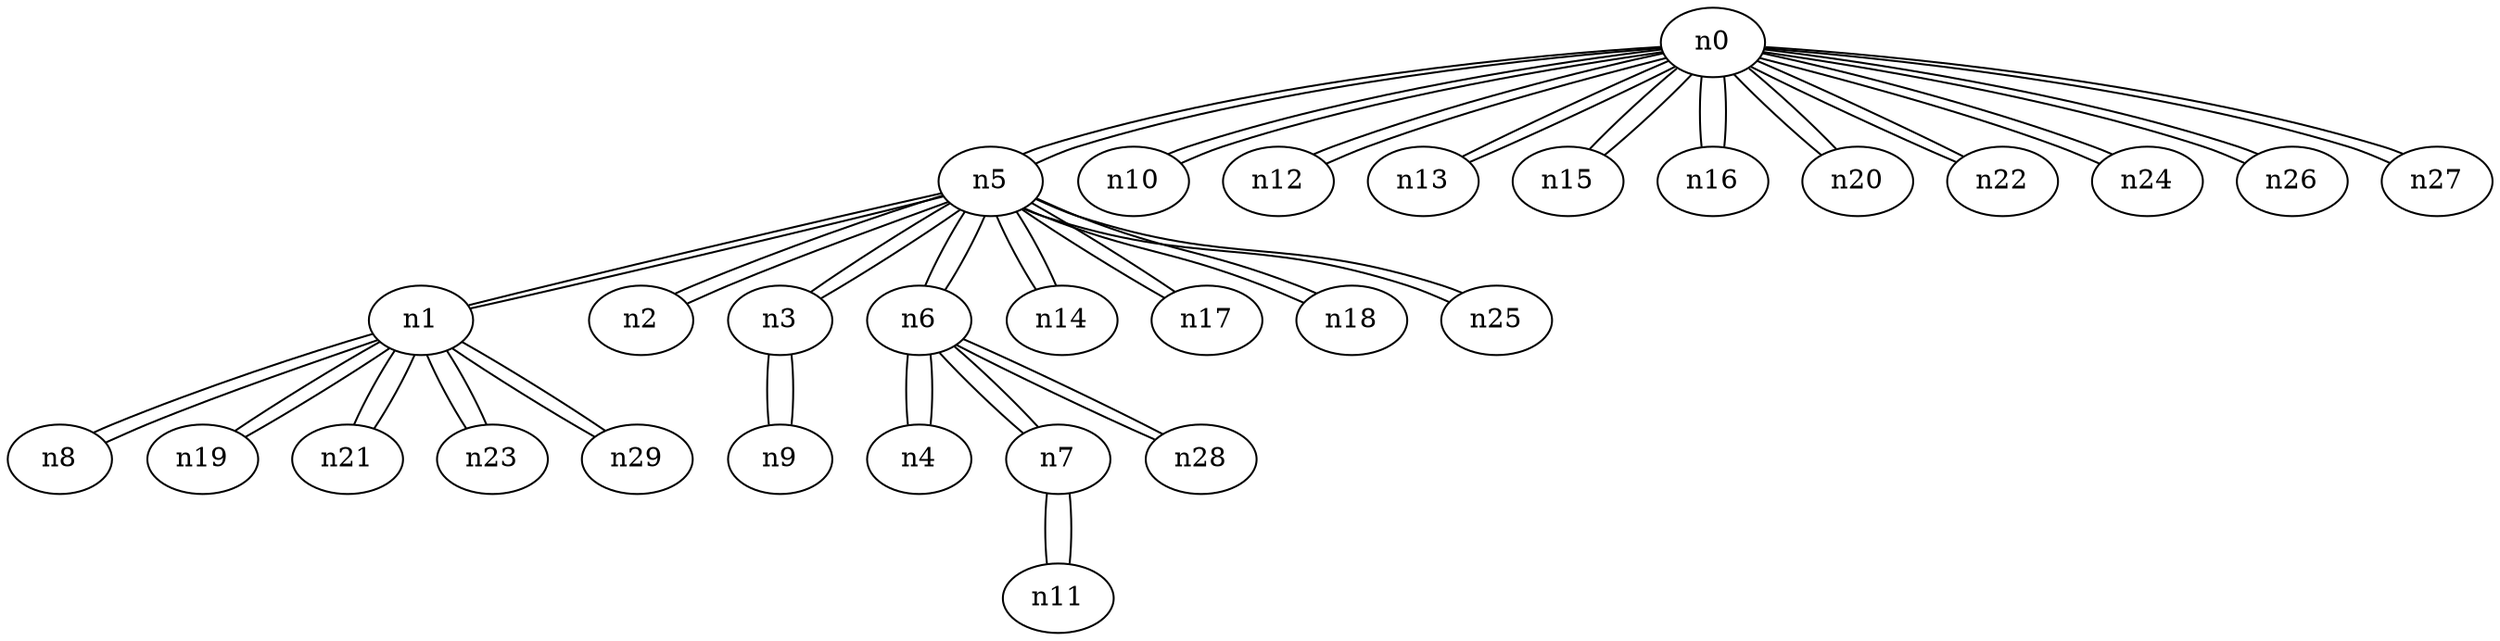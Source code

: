graph {
n0;
n1;
n2;
n3;
n4;
n5;
n6;
n7;
n8;
n9;
n10;
n11;
n12;
n13;
n14;
n15;
n16;
n17;
n18;
n19;
n20;
n21;
n22;
n23;
n24;
n25;
n26;
n27;
n28;
n29;
n0 -- n16;
n0 -- n27;
n0 -- n10;
n0 -- n13;
n0 -- n5;
n0 -- n22;
n0 -- n26;
n0 -- n24;
n0 -- n20;
n0 -- n15;
n0 -- n12;
n1 -- n21;
n1 -- n23;
n1 -- n5;
n1 -- n29;
n1 -- n8;
n1 -- n19;
n2 -- n5;
n3 -- n9;
n3 -- n5;
n4 -- n6;
n5 -- n3;
n5 -- n18;
n5 -- n14;
n5 -- n25;
n5 -- n2;
n5 -- n1;
n5 -- n0;
n5 -- n6;
n5 -- n17;
n6 -- n4;
n6 -- n7;
n6 -- n5;
n6 -- n28;
n7 -- n11;
n7 -- n6;
n8 -- n1;
n9 -- n3;
n10 -- n0;
n11 -- n7;
n12 -- n0;
n13 -- n0;
n14 -- n5;
n15 -- n0;
n16 -- n0;
n17 -- n5;
n18 -- n5;
n19 -- n1;
n20 -- n0;
n21 -- n1;
n22 -- n0;
n23 -- n1;
n24 -- n0;
n25 -- n5;
n26 -- n0;
n27 -- n0;
n28 -- n6;
n29 -- n1;
}
